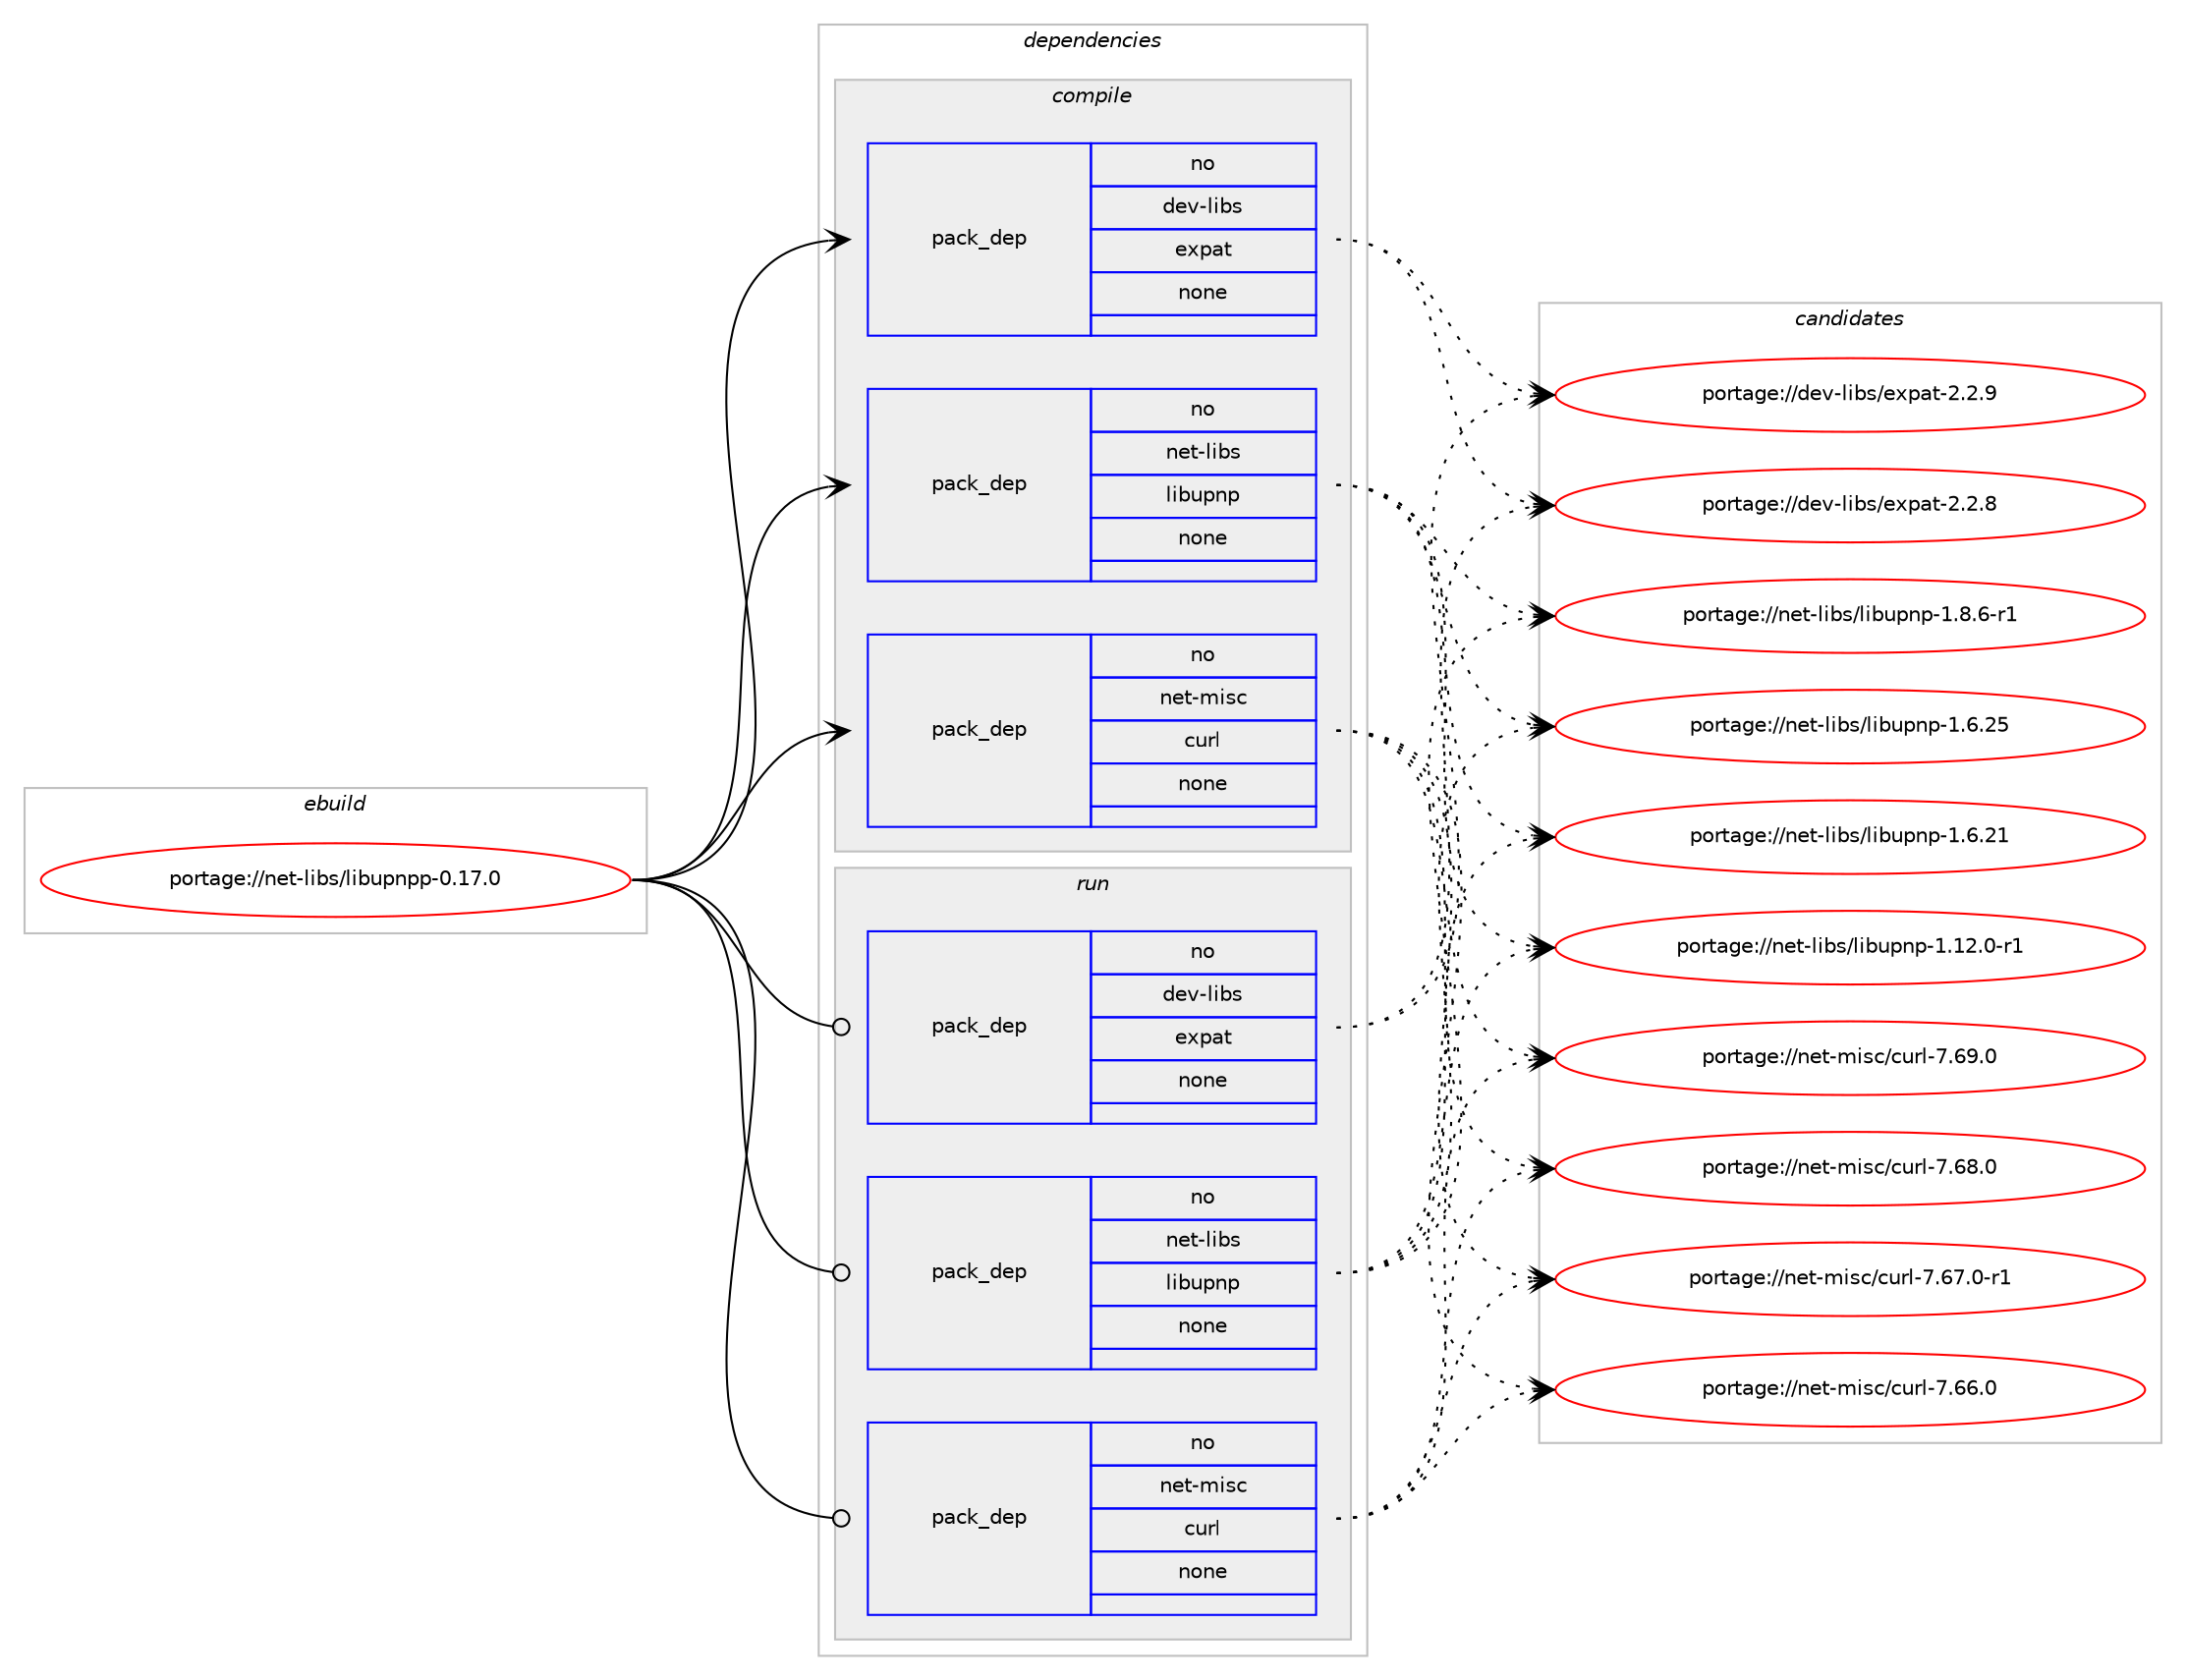 digraph prolog {

# *************
# Graph options
# *************

newrank=true;
concentrate=true;
compound=true;
graph [rankdir=LR,fontname=Helvetica,fontsize=10,ranksep=1.5];#, ranksep=2.5, nodesep=0.2];
edge  [arrowhead=vee];
node  [fontname=Helvetica,fontsize=10];

# **********
# The ebuild
# **********

subgraph cluster_leftcol {
color=gray;
rank=same;
label=<<i>ebuild</i>>;
id [label="portage://net-libs/libupnpp-0.17.0", color=red, width=4, href="../net-libs/libupnpp-0.17.0.svg"];
}

# ****************
# The dependencies
# ****************

subgraph cluster_midcol {
color=gray;
label=<<i>dependencies</i>>;
subgraph cluster_compile {
fillcolor="#eeeeee";
style=filled;
label=<<i>compile</i>>;
subgraph pack45746 {
dependency58566 [label=<<TABLE BORDER="0" CELLBORDER="1" CELLSPACING="0" CELLPADDING="4" WIDTH="220"><TR><TD ROWSPAN="6" CELLPADDING="30">pack_dep</TD></TR><TR><TD WIDTH="110">no</TD></TR><TR><TD>dev-libs</TD></TR><TR><TD>expat</TD></TR><TR><TD>none</TD></TR><TR><TD></TD></TR></TABLE>>, shape=none, color=blue];
}
id:e -> dependency58566:w [weight=20,style="solid",arrowhead="vee"];
subgraph pack45747 {
dependency58567 [label=<<TABLE BORDER="0" CELLBORDER="1" CELLSPACING="0" CELLPADDING="4" WIDTH="220"><TR><TD ROWSPAN="6" CELLPADDING="30">pack_dep</TD></TR><TR><TD WIDTH="110">no</TD></TR><TR><TD>net-libs</TD></TR><TR><TD>libupnp</TD></TR><TR><TD>none</TD></TR><TR><TD></TD></TR></TABLE>>, shape=none, color=blue];
}
id:e -> dependency58567:w [weight=20,style="solid",arrowhead="vee"];
subgraph pack45748 {
dependency58568 [label=<<TABLE BORDER="0" CELLBORDER="1" CELLSPACING="0" CELLPADDING="4" WIDTH="220"><TR><TD ROWSPAN="6" CELLPADDING="30">pack_dep</TD></TR><TR><TD WIDTH="110">no</TD></TR><TR><TD>net-misc</TD></TR><TR><TD>curl</TD></TR><TR><TD>none</TD></TR><TR><TD></TD></TR></TABLE>>, shape=none, color=blue];
}
id:e -> dependency58568:w [weight=20,style="solid",arrowhead="vee"];
}
subgraph cluster_compileandrun {
fillcolor="#eeeeee";
style=filled;
label=<<i>compile and run</i>>;
}
subgraph cluster_run {
fillcolor="#eeeeee";
style=filled;
label=<<i>run</i>>;
subgraph pack45749 {
dependency58569 [label=<<TABLE BORDER="0" CELLBORDER="1" CELLSPACING="0" CELLPADDING="4" WIDTH="220"><TR><TD ROWSPAN="6" CELLPADDING="30">pack_dep</TD></TR><TR><TD WIDTH="110">no</TD></TR><TR><TD>dev-libs</TD></TR><TR><TD>expat</TD></TR><TR><TD>none</TD></TR><TR><TD></TD></TR></TABLE>>, shape=none, color=blue];
}
id:e -> dependency58569:w [weight=20,style="solid",arrowhead="odot"];
subgraph pack45750 {
dependency58570 [label=<<TABLE BORDER="0" CELLBORDER="1" CELLSPACING="0" CELLPADDING="4" WIDTH="220"><TR><TD ROWSPAN="6" CELLPADDING="30">pack_dep</TD></TR><TR><TD WIDTH="110">no</TD></TR><TR><TD>net-libs</TD></TR><TR><TD>libupnp</TD></TR><TR><TD>none</TD></TR><TR><TD></TD></TR></TABLE>>, shape=none, color=blue];
}
id:e -> dependency58570:w [weight=20,style="solid",arrowhead="odot"];
subgraph pack45751 {
dependency58571 [label=<<TABLE BORDER="0" CELLBORDER="1" CELLSPACING="0" CELLPADDING="4" WIDTH="220"><TR><TD ROWSPAN="6" CELLPADDING="30">pack_dep</TD></TR><TR><TD WIDTH="110">no</TD></TR><TR><TD>net-misc</TD></TR><TR><TD>curl</TD></TR><TR><TD>none</TD></TR><TR><TD></TD></TR></TABLE>>, shape=none, color=blue];
}
id:e -> dependency58571:w [weight=20,style="solid",arrowhead="odot"];
}
}

# **************
# The candidates
# **************

subgraph cluster_choices {
rank=same;
color=gray;
label=<<i>candidates</i>>;

subgraph choice45746 {
color=black;
nodesep=1;
choice10010111845108105981154710112011297116455046504657 [label="portage://dev-libs/expat-2.2.9", color=red, width=4,href="../dev-libs/expat-2.2.9.svg"];
choice10010111845108105981154710112011297116455046504656 [label="portage://dev-libs/expat-2.2.8", color=red, width=4,href="../dev-libs/expat-2.2.8.svg"];
dependency58566:e -> choice10010111845108105981154710112011297116455046504657:w [style=dotted,weight="100"];
dependency58566:e -> choice10010111845108105981154710112011297116455046504656:w [style=dotted,weight="100"];
}
subgraph choice45747 {
color=black;
nodesep=1;
choice110101116451081059811547108105981171121101124549465646544511449 [label="portage://net-libs/libupnp-1.8.6-r1", color=red, width=4,href="../net-libs/libupnp-1.8.6-r1.svg"];
choice1101011164510810598115471081059811711211011245494654465053 [label="portage://net-libs/libupnp-1.6.25", color=red, width=4,href="../net-libs/libupnp-1.6.25.svg"];
choice1101011164510810598115471081059811711211011245494654465049 [label="portage://net-libs/libupnp-1.6.21", color=red, width=4,href="../net-libs/libupnp-1.6.21.svg"];
choice11010111645108105981154710810598117112110112454946495046484511449 [label="portage://net-libs/libupnp-1.12.0-r1", color=red, width=4,href="../net-libs/libupnp-1.12.0-r1.svg"];
dependency58567:e -> choice110101116451081059811547108105981171121101124549465646544511449:w [style=dotted,weight="100"];
dependency58567:e -> choice1101011164510810598115471081059811711211011245494654465053:w [style=dotted,weight="100"];
dependency58567:e -> choice1101011164510810598115471081059811711211011245494654465049:w [style=dotted,weight="100"];
dependency58567:e -> choice11010111645108105981154710810598117112110112454946495046484511449:w [style=dotted,weight="100"];
}
subgraph choice45748 {
color=black;
nodesep=1;
choice1101011164510910511599479911711410845554654574648 [label="portage://net-misc/curl-7.69.0", color=red, width=4,href="../net-misc/curl-7.69.0.svg"];
choice1101011164510910511599479911711410845554654564648 [label="portage://net-misc/curl-7.68.0", color=red, width=4,href="../net-misc/curl-7.68.0.svg"];
choice11010111645109105115994799117114108455546545546484511449 [label="portage://net-misc/curl-7.67.0-r1", color=red, width=4,href="../net-misc/curl-7.67.0-r1.svg"];
choice1101011164510910511599479911711410845554654544648 [label="portage://net-misc/curl-7.66.0", color=red, width=4,href="../net-misc/curl-7.66.0.svg"];
dependency58568:e -> choice1101011164510910511599479911711410845554654574648:w [style=dotted,weight="100"];
dependency58568:e -> choice1101011164510910511599479911711410845554654564648:w [style=dotted,weight="100"];
dependency58568:e -> choice11010111645109105115994799117114108455546545546484511449:w [style=dotted,weight="100"];
dependency58568:e -> choice1101011164510910511599479911711410845554654544648:w [style=dotted,weight="100"];
}
subgraph choice45749 {
color=black;
nodesep=1;
choice10010111845108105981154710112011297116455046504657 [label="portage://dev-libs/expat-2.2.9", color=red, width=4,href="../dev-libs/expat-2.2.9.svg"];
choice10010111845108105981154710112011297116455046504656 [label="portage://dev-libs/expat-2.2.8", color=red, width=4,href="../dev-libs/expat-2.2.8.svg"];
dependency58569:e -> choice10010111845108105981154710112011297116455046504657:w [style=dotted,weight="100"];
dependency58569:e -> choice10010111845108105981154710112011297116455046504656:w [style=dotted,weight="100"];
}
subgraph choice45750 {
color=black;
nodesep=1;
choice110101116451081059811547108105981171121101124549465646544511449 [label="portage://net-libs/libupnp-1.8.6-r1", color=red, width=4,href="../net-libs/libupnp-1.8.6-r1.svg"];
choice1101011164510810598115471081059811711211011245494654465053 [label="portage://net-libs/libupnp-1.6.25", color=red, width=4,href="../net-libs/libupnp-1.6.25.svg"];
choice1101011164510810598115471081059811711211011245494654465049 [label="portage://net-libs/libupnp-1.6.21", color=red, width=4,href="../net-libs/libupnp-1.6.21.svg"];
choice11010111645108105981154710810598117112110112454946495046484511449 [label="portage://net-libs/libupnp-1.12.0-r1", color=red, width=4,href="../net-libs/libupnp-1.12.0-r1.svg"];
dependency58570:e -> choice110101116451081059811547108105981171121101124549465646544511449:w [style=dotted,weight="100"];
dependency58570:e -> choice1101011164510810598115471081059811711211011245494654465053:w [style=dotted,weight="100"];
dependency58570:e -> choice1101011164510810598115471081059811711211011245494654465049:w [style=dotted,weight="100"];
dependency58570:e -> choice11010111645108105981154710810598117112110112454946495046484511449:w [style=dotted,weight="100"];
}
subgraph choice45751 {
color=black;
nodesep=1;
choice1101011164510910511599479911711410845554654574648 [label="portage://net-misc/curl-7.69.0", color=red, width=4,href="../net-misc/curl-7.69.0.svg"];
choice1101011164510910511599479911711410845554654564648 [label="portage://net-misc/curl-7.68.0", color=red, width=4,href="../net-misc/curl-7.68.0.svg"];
choice11010111645109105115994799117114108455546545546484511449 [label="portage://net-misc/curl-7.67.0-r1", color=red, width=4,href="../net-misc/curl-7.67.0-r1.svg"];
choice1101011164510910511599479911711410845554654544648 [label="portage://net-misc/curl-7.66.0", color=red, width=4,href="../net-misc/curl-7.66.0.svg"];
dependency58571:e -> choice1101011164510910511599479911711410845554654574648:w [style=dotted,weight="100"];
dependency58571:e -> choice1101011164510910511599479911711410845554654564648:w [style=dotted,weight="100"];
dependency58571:e -> choice11010111645109105115994799117114108455546545546484511449:w [style=dotted,weight="100"];
dependency58571:e -> choice1101011164510910511599479911711410845554654544648:w [style=dotted,weight="100"];
}
}

}
